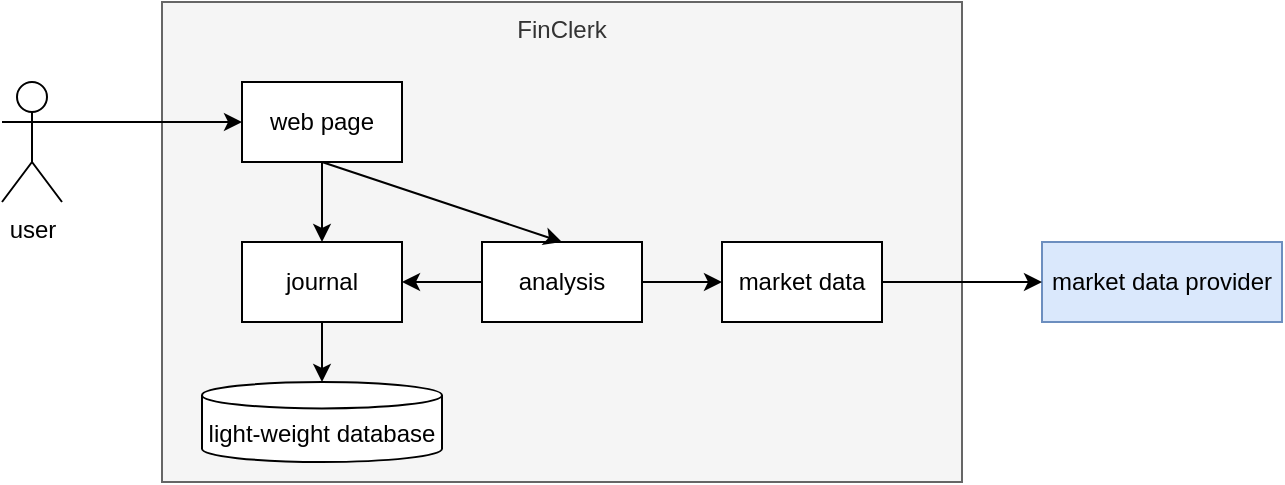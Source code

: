 <mxfile>
    <diagram id="DX2xnVOslkD-Vx7vcWsn" name="design">
        <mxGraphModel dx="690" dy="575" grid="1" gridSize="10" guides="1" tooltips="1" connect="1" arrows="1" fold="1" page="1" pageScale="1" pageWidth="850" pageHeight="1100" background="#ffffff" math="0" shadow="0">
            <root>
                <mxCell id="0"/>
                <mxCell id="1" parent="0"/>
                <mxCell id="q8kJNXFO5a3AuOZ6NtEj-6" value="FinClerk" style="rounded=0;whiteSpace=wrap;html=1;fillColor=#f5f5f5;fontColor=#333333;strokeColor=#666666;verticalAlign=top;" parent="1" vertex="1">
                    <mxGeometry x="120" y="40" width="400" height="240" as="geometry"/>
                </mxCell>
                <mxCell id="q8kJNXFO5a3AuOZ6NtEj-1" value="web page" style="rounded=0;whiteSpace=wrap;html=1;" parent="1" vertex="1">
                    <mxGeometry x="160" y="80" width="80" height="40" as="geometry"/>
                </mxCell>
                <mxCell id="q8kJNXFO5a3AuOZ6NtEj-2" value="light-weight database" style="shape=cylinder3;whiteSpace=wrap;html=1;boundedLbl=1;backgroundOutline=1;size=6.6;" parent="1" vertex="1">
                    <mxGeometry x="140" y="230" width="120" height="40" as="geometry"/>
                </mxCell>
                <mxCell id="q8kJNXFO5a3AuOZ6NtEj-3" value="journal" style="rounded=0;whiteSpace=wrap;html=1;" parent="1" vertex="1">
                    <mxGeometry x="160" y="160" width="80" height="40" as="geometry"/>
                </mxCell>
                <mxCell id="q8kJNXFO5a3AuOZ6NtEj-4" value="analysis" style="rounded=0;whiteSpace=wrap;html=1;" parent="1" vertex="1">
                    <mxGeometry x="280" y="160" width="80" height="40" as="geometry"/>
                </mxCell>
                <mxCell id="q8kJNXFO5a3AuOZ6NtEj-5" value="market data" style="rounded=0;whiteSpace=wrap;html=1;" parent="1" vertex="1">
                    <mxGeometry x="400" y="160" width="80" height="40" as="geometry"/>
                </mxCell>
                <mxCell id="q8kJNXFO5a3AuOZ6NtEj-7" value="market data provider" style="rounded=0;whiteSpace=wrap;html=1;fillColor=#dae8fc;strokeColor=#6c8ebf;" parent="1" vertex="1">
                    <mxGeometry x="560" y="160" width="120" height="40" as="geometry"/>
                </mxCell>
                <mxCell id="q8kJNXFO5a3AuOZ6NtEj-8" value="user" style="shape=umlActor;verticalLabelPosition=bottom;verticalAlign=top;html=1;outlineConnect=0;" parent="1" vertex="1">
                    <mxGeometry x="40" y="80" width="30" height="60" as="geometry"/>
                </mxCell>
                <mxCell id="q8kJNXFO5a3AuOZ6NtEj-10" value="" style="endArrow=classic;html=1;entryX=0;entryY=0.5;entryDx=0;entryDy=0;exitX=1;exitY=0.333;exitDx=0;exitDy=0;exitPerimeter=0;" parent="1" source="q8kJNXFO5a3AuOZ6NtEj-8" target="q8kJNXFO5a3AuOZ6NtEj-1" edge="1">
                    <mxGeometry width="50" height="50" relative="1" as="geometry">
                        <mxPoint x="130" y="200" as="sourcePoint"/>
                        <mxPoint x="360" y="200" as="targetPoint"/>
                    </mxGeometry>
                </mxCell>
                <mxCell id="q8kJNXFO5a3AuOZ6NtEj-11" value="" style="endArrow=classic;html=1;exitX=0.5;exitY=1;exitDx=0;exitDy=0;entryX=0.5;entryY=0;entryDx=0;entryDy=0;" parent="1" source="q8kJNXFO5a3AuOZ6NtEj-1" target="q8kJNXFO5a3AuOZ6NtEj-3" edge="1">
                    <mxGeometry width="50" height="50" relative="1" as="geometry">
                        <mxPoint x="310" y="250" as="sourcePoint"/>
                        <mxPoint x="360" y="200" as="targetPoint"/>
                    </mxGeometry>
                </mxCell>
                <mxCell id="q8kJNXFO5a3AuOZ6NtEj-12" value="" style="endArrow=classic;html=1;exitX=0.5;exitY=1;exitDx=0;exitDy=0;entryX=0.5;entryY=0;entryDx=0;entryDy=0;" parent="1" source="q8kJNXFO5a3AuOZ6NtEj-1" target="q8kJNXFO5a3AuOZ6NtEj-4" edge="1">
                    <mxGeometry width="50" height="50" relative="1" as="geometry">
                        <mxPoint x="310" y="250" as="sourcePoint"/>
                        <mxPoint x="360" y="200" as="targetPoint"/>
                    </mxGeometry>
                </mxCell>
                <mxCell id="q8kJNXFO5a3AuOZ6NtEj-13" value="" style="endArrow=classic;html=1;exitX=0.5;exitY=1;exitDx=0;exitDy=0;entryX=0.5;entryY=0;entryDx=0;entryDy=0;entryPerimeter=0;" parent="1" source="q8kJNXFO5a3AuOZ6NtEj-3" target="q8kJNXFO5a3AuOZ6NtEj-2" edge="1">
                    <mxGeometry width="50" height="50" relative="1" as="geometry">
                        <mxPoint x="310" y="250" as="sourcePoint"/>
                        <mxPoint x="360" y="200" as="targetPoint"/>
                    </mxGeometry>
                </mxCell>
                <mxCell id="q8kJNXFO5a3AuOZ6NtEj-14" value="" style="endArrow=classic;html=1;exitX=0;exitY=0.5;exitDx=0;exitDy=0;entryX=1;entryY=0.5;entryDx=0;entryDy=0;" parent="1" source="q8kJNXFO5a3AuOZ6NtEj-4" target="q8kJNXFO5a3AuOZ6NtEj-3" edge="1">
                    <mxGeometry width="50" height="50" relative="1" as="geometry">
                        <mxPoint x="310" y="250" as="sourcePoint"/>
                        <mxPoint x="360" y="200" as="targetPoint"/>
                    </mxGeometry>
                </mxCell>
                <mxCell id="q8kJNXFO5a3AuOZ6NtEj-15" value="" style="endArrow=classic;html=1;entryX=0;entryY=0.5;entryDx=0;entryDy=0;exitX=1;exitY=0.5;exitDx=0;exitDy=0;" parent="1" source="q8kJNXFO5a3AuOZ6NtEj-4" target="q8kJNXFO5a3AuOZ6NtEj-5" edge="1">
                    <mxGeometry width="50" height="50" relative="1" as="geometry">
                        <mxPoint x="310" y="250" as="sourcePoint"/>
                        <mxPoint x="360" y="200" as="targetPoint"/>
                    </mxGeometry>
                </mxCell>
                <mxCell id="q8kJNXFO5a3AuOZ6NtEj-16" value="" style="endArrow=classic;html=1;entryX=0;entryY=0.5;entryDx=0;entryDy=0;exitX=1;exitY=0.5;exitDx=0;exitDy=0;" parent="1" source="q8kJNXFO5a3AuOZ6NtEj-5" target="q8kJNXFO5a3AuOZ6NtEj-7" edge="1">
                    <mxGeometry width="50" height="50" relative="1" as="geometry">
                        <mxPoint x="310" y="250" as="sourcePoint"/>
                        <mxPoint x="360" y="200" as="targetPoint"/>
                    </mxGeometry>
                </mxCell>
            </root>
        </mxGraphModel>
    </diagram>
</mxfile>
